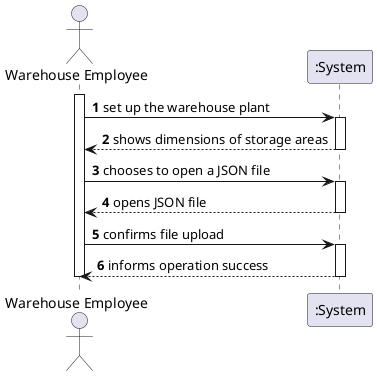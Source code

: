 @startuml
autonumber
actor "Warehouse Employee" as WE

activate WE

WE -> ":System" : set up the warehouse plant
activate ":System"

":System" --> WE : shows dimensions of storage areas
deactivate ":System"

WE -> ":System" : chooses to open a JSON file
activate ":System"

":System" --> WE : opens JSON file
deactivate ":System"

WE -> ":System" : confirms file upload
activate ":System"

":System" --> WE : informs operation success
deactivate ":System"

deactivate ":System"
deactivate WE

@enduml